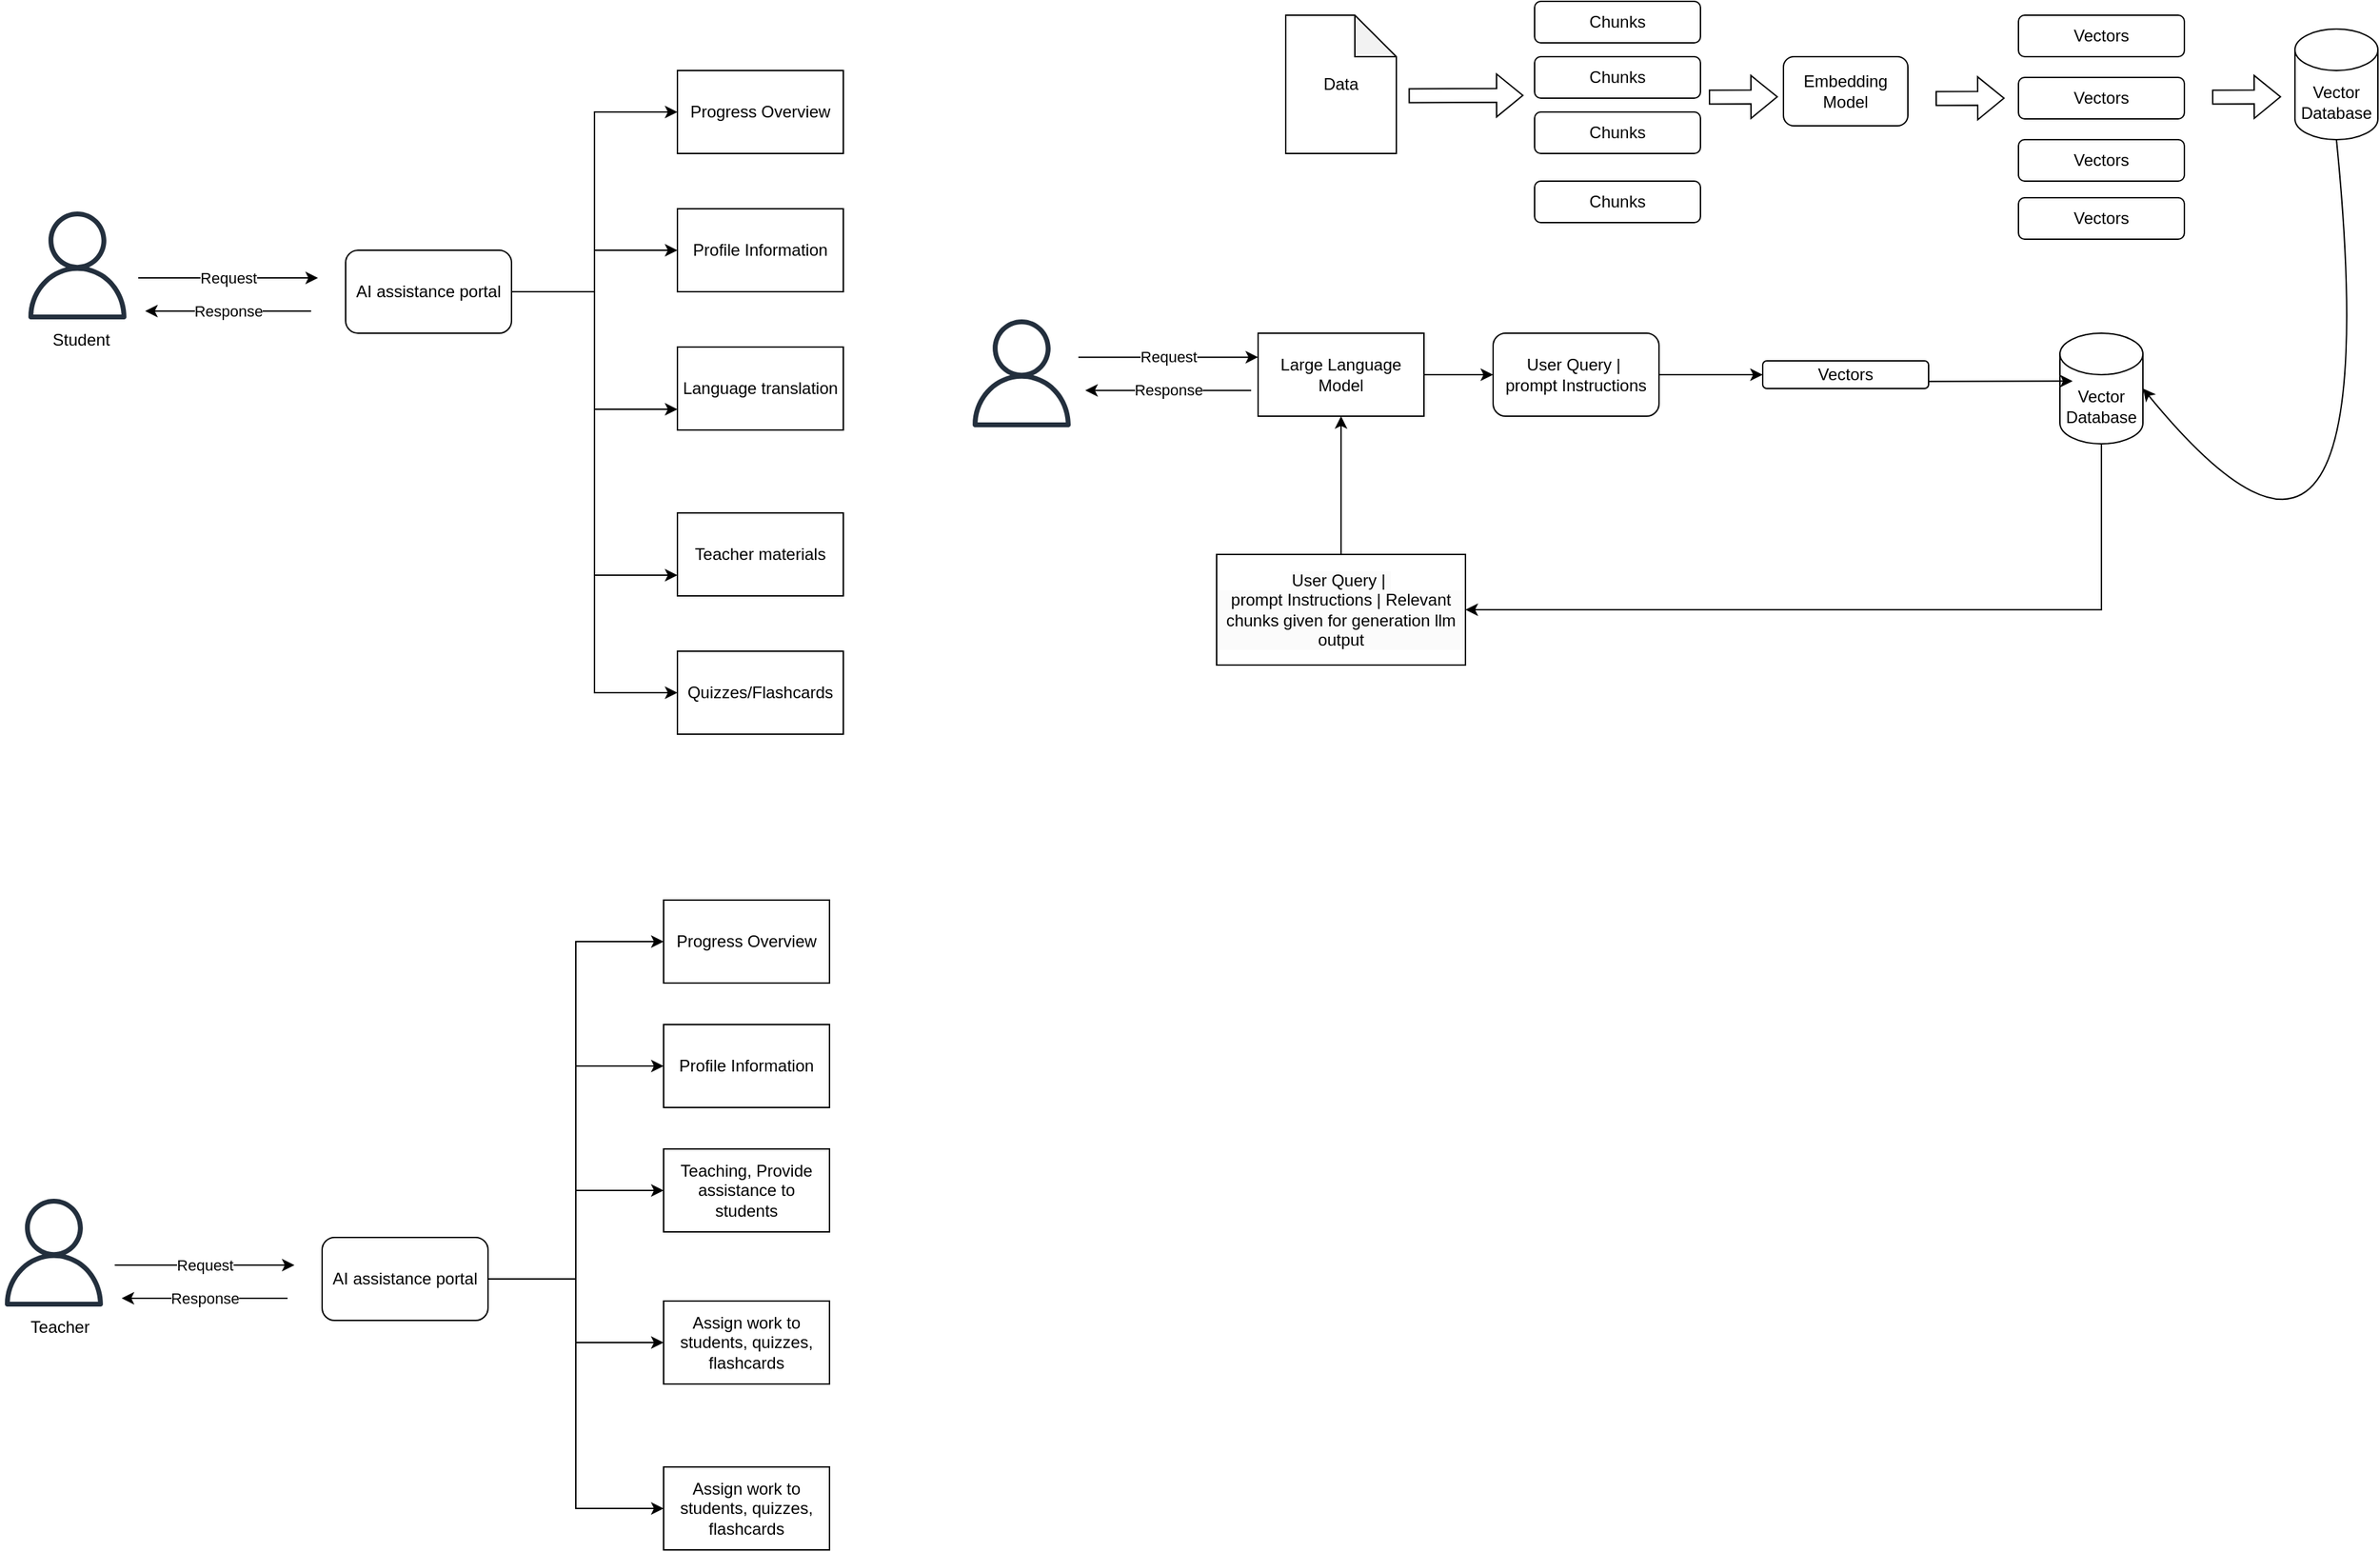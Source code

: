 <mxfile version="26.0.11">
  <diagram name="Page-1" id="fcHgZ_ExSzVl2j9sRVPm">
    <mxGraphModel dx="2570" dy="871" grid="1" gridSize="10" guides="1" tooltips="1" connect="1" arrows="1" fold="1" page="1" pageScale="1" pageWidth="850" pageHeight="1100" math="0" shadow="0">
      <root>
        <mxCell id="0" />
        <mxCell id="1" parent="0" />
        <mxCell id="MMwDp0h1D9uucDzODPKg-17" style="edgeStyle=orthogonalEdgeStyle;rounded=0;orthogonalLoop=1;jettySize=auto;html=1;entryX=0;entryY=0.5;entryDx=0;entryDy=0;" edge="1" parent="1" source="MMwDp0h1D9uucDzODPKg-7" target="MMwDp0h1D9uucDzODPKg-12">
          <mxGeometry relative="1" as="geometry" />
        </mxCell>
        <mxCell id="MMwDp0h1D9uucDzODPKg-18" style="edgeStyle=orthogonalEdgeStyle;rounded=0;orthogonalLoop=1;jettySize=auto;html=1;entryX=0;entryY=0.75;entryDx=0;entryDy=0;" edge="1" parent="1" source="MMwDp0h1D9uucDzODPKg-7" target="MMwDp0h1D9uucDzODPKg-13">
          <mxGeometry relative="1" as="geometry" />
        </mxCell>
        <mxCell id="MMwDp0h1D9uucDzODPKg-19" style="edgeStyle=orthogonalEdgeStyle;rounded=0;orthogonalLoop=1;jettySize=auto;html=1;entryX=0;entryY=0.75;entryDx=0;entryDy=0;" edge="1" parent="1" source="MMwDp0h1D9uucDzODPKg-7" target="MMwDp0h1D9uucDzODPKg-14">
          <mxGeometry relative="1" as="geometry" />
        </mxCell>
        <mxCell id="MMwDp0h1D9uucDzODPKg-20" style="edgeStyle=orthogonalEdgeStyle;rounded=0;orthogonalLoop=1;jettySize=auto;html=1;entryX=0;entryY=0.5;entryDx=0;entryDy=0;" edge="1" parent="1" source="MMwDp0h1D9uucDzODPKg-7" target="MMwDp0h1D9uucDzODPKg-15">
          <mxGeometry relative="1" as="geometry" />
        </mxCell>
        <mxCell id="MMwDp0h1D9uucDzODPKg-21" style="edgeStyle=orthogonalEdgeStyle;rounded=0;orthogonalLoop=1;jettySize=auto;html=1;entryX=0;entryY=0.5;entryDx=0;entryDy=0;" edge="1" parent="1" source="MMwDp0h1D9uucDzODPKg-7" target="MMwDp0h1D9uucDzODPKg-11">
          <mxGeometry relative="1" as="geometry" />
        </mxCell>
        <mxCell id="MMwDp0h1D9uucDzODPKg-7" value="AI assistance portal" style="rounded=1;whiteSpace=wrap;html=1;" vertex="1" parent="1">
          <mxGeometry x="50" y="290" width="120" height="60" as="geometry" />
        </mxCell>
        <mxCell id="MMwDp0h1D9uucDzODPKg-9" value="Request" style="endArrow=classic;html=1;rounded=0;" edge="1" parent="1">
          <mxGeometry width="50" height="50" relative="1" as="geometry">
            <mxPoint x="-100" y="310" as="sourcePoint" />
            <mxPoint x="30" y="310" as="targetPoint" />
          </mxGeometry>
        </mxCell>
        <mxCell id="MMwDp0h1D9uucDzODPKg-10" value="Response" style="endArrow=classic;html=1;rounded=0;" edge="1" parent="1">
          <mxGeometry width="50" height="50" relative="1" as="geometry">
            <mxPoint x="25" y="334" as="sourcePoint" />
            <mxPoint x="-95" y="334" as="targetPoint" />
          </mxGeometry>
        </mxCell>
        <mxCell id="MMwDp0h1D9uucDzODPKg-11" value="Progress Overview" style="rounded=0;whiteSpace=wrap;html=1;" vertex="1" parent="1">
          <mxGeometry x="290" y="160" width="120" height="60" as="geometry" />
        </mxCell>
        <mxCell id="MMwDp0h1D9uucDzODPKg-12" value="Profile Information" style="rounded=0;whiteSpace=wrap;html=1;" vertex="1" parent="1">
          <mxGeometry x="290" y="260" width="120" height="60" as="geometry" />
        </mxCell>
        <mxCell id="MMwDp0h1D9uucDzODPKg-13" value="Language translation" style="rounded=0;whiteSpace=wrap;html=1;" vertex="1" parent="1">
          <mxGeometry x="290" y="360" width="120" height="60" as="geometry" />
        </mxCell>
        <mxCell id="MMwDp0h1D9uucDzODPKg-14" value="Teacher materials" style="rounded=0;whiteSpace=wrap;html=1;" vertex="1" parent="1">
          <mxGeometry x="290" y="480" width="120" height="60" as="geometry" />
        </mxCell>
        <mxCell id="MMwDp0h1D9uucDzODPKg-15" value="Quizzes/Flashcards" style="rounded=0;whiteSpace=wrap;html=1;" vertex="1" parent="1">
          <mxGeometry x="290" y="580" width="120" height="60" as="geometry" />
        </mxCell>
        <mxCell id="MMwDp0h1D9uucDzODPKg-22" value="Student&amp;nbsp;" style="text;html=1;align=center;verticalAlign=middle;resizable=0;points=[];autosize=1;strokeColor=none;fillColor=none;" vertex="1" parent="1">
          <mxGeometry x="-175" y="340" width="70" height="30" as="geometry" />
        </mxCell>
        <mxCell id="MMwDp0h1D9uucDzODPKg-23" value="" style="sketch=0;outlineConnect=0;fontColor=#232F3E;gradientColor=none;fillColor=#232F3D;strokeColor=none;dashed=0;verticalLabelPosition=bottom;verticalAlign=top;align=center;html=1;fontSize=12;fontStyle=0;aspect=fixed;pointerEvents=1;shape=mxgraph.aws4.user;" vertex="1" parent="1">
          <mxGeometry x="-183" y="262" width="78" height="78" as="geometry" />
        </mxCell>
        <mxCell id="MMwDp0h1D9uucDzODPKg-40" style="edgeStyle=orthogonalEdgeStyle;rounded=0;orthogonalLoop=1;jettySize=auto;html=1;entryX=0;entryY=0.5;entryDx=0;entryDy=0;" edge="1" parent="1" source="MMwDp0h1D9uucDzODPKg-24" target="MMwDp0h1D9uucDzODPKg-29">
          <mxGeometry relative="1" as="geometry" />
        </mxCell>
        <mxCell id="MMwDp0h1D9uucDzODPKg-41" style="edgeStyle=orthogonalEdgeStyle;rounded=0;orthogonalLoop=1;jettySize=auto;html=1;entryX=0;entryY=0.5;entryDx=0;entryDy=0;" edge="1" parent="1" source="MMwDp0h1D9uucDzODPKg-24" target="MMwDp0h1D9uucDzODPKg-33">
          <mxGeometry relative="1" as="geometry" />
        </mxCell>
        <mxCell id="MMwDp0h1D9uucDzODPKg-42" style="edgeStyle=orthogonalEdgeStyle;rounded=0;orthogonalLoop=1;jettySize=auto;html=1;entryX=0;entryY=0.5;entryDx=0;entryDy=0;" edge="1" parent="1" source="MMwDp0h1D9uucDzODPKg-24" target="MMwDp0h1D9uucDzODPKg-32">
          <mxGeometry relative="1" as="geometry" />
        </mxCell>
        <mxCell id="MMwDp0h1D9uucDzODPKg-43" style="edgeStyle=orthogonalEdgeStyle;rounded=0;orthogonalLoop=1;jettySize=auto;html=1;entryX=0;entryY=0.5;entryDx=0;entryDy=0;" edge="1" parent="1" source="MMwDp0h1D9uucDzODPKg-24" target="MMwDp0h1D9uucDzODPKg-31">
          <mxGeometry relative="1" as="geometry" />
        </mxCell>
        <mxCell id="MMwDp0h1D9uucDzODPKg-44" style="edgeStyle=orthogonalEdgeStyle;rounded=0;orthogonalLoop=1;jettySize=auto;html=1;entryX=0;entryY=0.5;entryDx=0;entryDy=0;" edge="1" parent="1" source="MMwDp0h1D9uucDzODPKg-24" target="MMwDp0h1D9uucDzODPKg-30">
          <mxGeometry relative="1" as="geometry" />
        </mxCell>
        <mxCell id="MMwDp0h1D9uucDzODPKg-24" value="AI assistance portal" style="rounded=1;whiteSpace=wrap;html=1;" vertex="1" parent="1">
          <mxGeometry x="33" y="1004" width="120" height="60" as="geometry" />
        </mxCell>
        <mxCell id="MMwDp0h1D9uucDzODPKg-25" value="Request" style="endArrow=classic;html=1;rounded=0;" edge="1" parent="1">
          <mxGeometry width="50" height="50" relative="1" as="geometry">
            <mxPoint x="-117" y="1024" as="sourcePoint" />
            <mxPoint x="13" y="1024" as="targetPoint" />
          </mxGeometry>
        </mxCell>
        <mxCell id="MMwDp0h1D9uucDzODPKg-26" value="Response" style="endArrow=classic;html=1;rounded=0;" edge="1" parent="1">
          <mxGeometry width="50" height="50" relative="1" as="geometry">
            <mxPoint x="8" y="1048" as="sourcePoint" />
            <mxPoint x="-112" y="1048" as="targetPoint" />
          </mxGeometry>
        </mxCell>
        <mxCell id="MMwDp0h1D9uucDzODPKg-27" value="Teacher" style="text;html=1;align=center;verticalAlign=middle;resizable=0;points=[];autosize=1;strokeColor=none;fillColor=none;" vertex="1" parent="1">
          <mxGeometry x="-192" y="1054" width="70" height="30" as="geometry" />
        </mxCell>
        <mxCell id="MMwDp0h1D9uucDzODPKg-28" value="" style="sketch=0;outlineConnect=0;fontColor=#232F3E;gradientColor=none;fillColor=#232F3D;strokeColor=none;dashed=0;verticalLabelPosition=bottom;verticalAlign=top;align=center;html=1;fontSize=12;fontStyle=0;aspect=fixed;pointerEvents=1;shape=mxgraph.aws4.user;" vertex="1" parent="1">
          <mxGeometry x="-200" y="976" width="78" height="78" as="geometry" />
        </mxCell>
        <mxCell id="MMwDp0h1D9uucDzODPKg-29" value="Progress Overview" style="rounded=0;whiteSpace=wrap;html=1;" vertex="1" parent="1">
          <mxGeometry x="280" y="760" width="120" height="60" as="geometry" />
        </mxCell>
        <mxCell id="MMwDp0h1D9uucDzODPKg-30" value="Profile Information" style="rounded=0;whiteSpace=wrap;html=1;" vertex="1" parent="1">
          <mxGeometry x="280" y="850" width="120" height="60" as="geometry" />
        </mxCell>
        <mxCell id="MMwDp0h1D9uucDzODPKg-31" value="Teaching, Provide assistance to students" style="rounded=0;whiteSpace=wrap;html=1;" vertex="1" parent="1">
          <mxGeometry x="280" y="940" width="120" height="60" as="geometry" />
        </mxCell>
        <mxCell id="MMwDp0h1D9uucDzODPKg-32" value="Assign work to students, quizzes, flashcards" style="rounded=0;whiteSpace=wrap;html=1;" vertex="1" parent="1">
          <mxGeometry x="280" y="1050" width="120" height="60" as="geometry" />
        </mxCell>
        <mxCell id="MMwDp0h1D9uucDzODPKg-33" value="Assign work to students, quizzes, flashcards" style="rounded=0;whiteSpace=wrap;html=1;" vertex="1" parent="1">
          <mxGeometry x="280" y="1170" width="120" height="60" as="geometry" />
        </mxCell>
        <mxCell id="MMwDp0h1D9uucDzODPKg-45" value="Large Language Model" style="rounded=0;whiteSpace=wrap;html=1;" vertex="1" parent="1">
          <mxGeometry x="710" y="350" width="120" height="60" as="geometry" />
        </mxCell>
        <mxCell id="MMwDp0h1D9uucDzODPKg-48" value="Request" style="endArrow=classic;html=1;rounded=0;" edge="1" parent="1">
          <mxGeometry width="50" height="50" relative="1" as="geometry">
            <mxPoint x="580" y="367.33" as="sourcePoint" />
            <mxPoint x="710" y="367.33" as="targetPoint" />
          </mxGeometry>
        </mxCell>
        <mxCell id="MMwDp0h1D9uucDzODPKg-49" value="Response" style="endArrow=classic;html=1;rounded=0;" edge="1" parent="1">
          <mxGeometry width="50" height="50" relative="1" as="geometry">
            <mxPoint x="705" y="391.33" as="sourcePoint" />
            <mxPoint x="585" y="391.33" as="targetPoint" />
          </mxGeometry>
        </mxCell>
        <mxCell id="MMwDp0h1D9uucDzODPKg-76" value="" style="edgeStyle=orthogonalEdgeStyle;rounded=0;orthogonalLoop=1;jettySize=auto;html=1;exitX=0.5;exitY=1;exitDx=0;exitDy=0;exitPerimeter=0;entryX=1;entryY=0.5;entryDx=0;entryDy=0;" edge="1" parent="1" source="MMwDp0h1D9uucDzODPKg-50" target="MMwDp0h1D9uucDzODPKg-75">
          <mxGeometry relative="1" as="geometry">
            <mxPoint x="1310" y="510" as="sourcePoint" />
            <mxPoint x="900" y="640" as="targetPoint" />
          </mxGeometry>
        </mxCell>
        <mxCell id="MMwDp0h1D9uucDzODPKg-50" value="Vector Database" style="shape=cylinder3;whiteSpace=wrap;html=1;boundedLbl=1;backgroundOutline=1;size=15;" vertex="1" parent="1">
          <mxGeometry x="1290" y="350" width="60" height="80" as="geometry" />
        </mxCell>
        <mxCell id="MMwDp0h1D9uucDzODPKg-51" value="Data" style="shape=note;whiteSpace=wrap;html=1;backgroundOutline=1;darkOpacity=0.05;" vertex="1" parent="1">
          <mxGeometry x="730" y="120" width="80" height="100" as="geometry" />
        </mxCell>
        <mxCell id="MMwDp0h1D9uucDzODPKg-52" value="Chunks&lt;span style=&quot;color: rgba(0, 0, 0, 0); font-family: monospace; font-size: 0px; text-align: start; text-wrap-mode: nowrap;&quot;&gt;%3CmxGraphModel%3E%3Croot%3E%3CmxCell%20id%3D%220%22%2F%3E%3CmxCell%20id%3D%221%22%20parent%3D%220%22%2F%3E%3CmxCell%20id%3D%222%22%20value%3D%22Request%22%20style%3D%22endArrow%3Dclassic%3Bhtml%3D1%3Brounded%3D0%3B%22%20edge%3D%221%22%20parent%3D%221%22%3E%3CmxGeometry%20width%3D%2250%22%20height%3D%2250%22%20relative%3D%221%22%20as%3D%22geometry%22%3E%3CmxPoint%20x%3D%22-100%22%20y%3D%22310%22%20as%3D%22sourcePoint%22%2F%3E%3CmxPoint%20x%3D%2230%22%20y%3D%22310%22%20as%3D%22targetPoint%22%2F%3E%3C%2FmxGeometry%3E%3C%2FmxCell%3E%3CmxCell%20id%3D%223%22%20value%3D%22Response%22%20style%3D%22endArrow%3Dclassic%3Bhtml%3D1%3Brounded%3D0%3B%22%20edge%3D%221%22%20parent%3D%221%22%3E%3CmxGeometry%20width%3D%2250%22%20height%3D%2250%22%20relative%3D%221%22%20as%3D%22geometry%22%3E%3CmxPoint%20x%3D%2225%22%20y%3D%22334%22%20as%3D%22sourcePoint%22%2F%3E%3CmxPoint%20x%3D%22-95%22%20y%3D%22334%22%20as%3D%22targetPoint%22%2F%3E%3C%2FmxGeometry%3E%3C%2FmxCell%3E%3C%2Froot%3E%3C%2FmxGraphModel%3E&lt;/span&gt;" style="rounded=1;whiteSpace=wrap;html=1;" vertex="1" parent="1">
          <mxGeometry x="910" y="110" width="120" height="30" as="geometry" />
        </mxCell>
        <mxCell id="MMwDp0h1D9uucDzODPKg-53" value="Chunks&lt;span style=&quot;color: rgba(0, 0, 0, 0); font-family: monospace; font-size: 0px; text-align: start; text-wrap-mode: nowrap;&quot;&gt;%3CmxGraphModel%3E%3Croot%3E%3CmxCell%20id%3D%220%22%2F%3E%3CmxCell%20id%3D%221%22%20parent%3D%220%22%2F%3E%3CmxCell%20id%3D%222%22%20value%3D%22Request%22%20style%3D%22endArrow%3Dclassic%3Bhtml%3D1%3Brounded%3D0%3B%22%20edge%3D%221%22%20parent%3D%221%22%3E%3CmxGeometry%20width%3D%2250%22%20height%3D%2250%22%20relative%3D%221%22%20as%3D%22geometry%22%3E%3CmxPoint%20x%3D%22-100%22%20y%3D%22310%22%20as%3D%22sourcePoint%22%2F%3E%3CmxPoint%20x%3D%2230%22%20y%3D%22310%22%20as%3D%22targetPoint%22%2F%3E%3C%2FmxGeometry%3E%3C%2FmxCell%3E%3CmxCell%20id%3D%223%22%20value%3D%22Response%22%20style%3D%22endArrow%3Dclassic%3Bhtml%3D1%3Brounded%3D0%3B%22%20edge%3D%221%22%20parent%3D%221%22%3E%3CmxGeometry%20width%3D%2250%22%20height%3D%2250%22%20relative%3D%221%22%20as%3D%22geometry%22%3E%3CmxPoint%20x%3D%2225%22%20y%3D%22334%22%20as%3D%22sourcePoint%22%2F%3E%3CmxPoint%20x%3D%22-95%22%20y%3D%22334%22%20as%3D%22targetPoint%22%2F%3E%3C%2FmxGeometry%3E%3C%2FmxCell%3E%3C%2Froot%3E%3C%2FmxGraphModel%3E&lt;/span&gt;" style="rounded=1;whiteSpace=wrap;html=1;" vertex="1" parent="1">
          <mxGeometry x="910" y="150" width="120" height="30" as="geometry" />
        </mxCell>
        <mxCell id="MMwDp0h1D9uucDzODPKg-54" value="Chunks&lt;span style=&quot;color: rgba(0, 0, 0, 0); font-family: monospace; font-size: 0px; text-align: start; text-wrap-mode: nowrap;&quot;&gt;%3CmxGraphModel%3E%3Croot%3E%3CmxCell%20id%3D%220%22%2F%3E%3CmxCell%20id%3D%221%22%20parent%3D%220%22%2F%3E%3CmxCell%20id%3D%222%22%20value%3D%22Request%22%20style%3D%22endArrow%3Dclassic%3Bhtml%3D1%3Brounded%3D0%3B%22%20edge%3D%221%22%20parent%3D%221%22%3E%3CmxGeometry%20width%3D%2250%22%20height%3D%2250%22%20relative%3D%221%22%20as%3D%22geometry%22%3E%3CmxPoint%20x%3D%22-100%22%20y%3D%22310%22%20as%3D%22sourcePoint%22%2F%3E%3CmxPoint%20x%3D%2230%22%20y%3D%22310%22%20as%3D%22targetPoint%22%2F%3E%3C%2FmxGeometry%3E%3C%2FmxCell%3E%3CmxCell%20id%3D%223%22%20value%3D%22Response%22%20style%3D%22endArrow%3Dclassic%3Bhtml%3D1%3Brounded%3D0%3B%22%20edge%3D%221%22%20parent%3D%221%22%3E%3CmxGeometry%20width%3D%2250%22%20height%3D%2250%22%20relative%3D%221%22%20as%3D%22geometry%22%3E%3CmxPoint%20x%3D%2225%22%20y%3D%22334%22%20as%3D%22sourcePoint%22%2F%3E%3CmxPoint%20x%3D%22-95%22%20y%3D%22334%22%20as%3D%22targetPoint%22%2F%3E%3C%2FmxGeometry%3E%3C%2FmxCell%3E%3C%2Froot%3E%3C%2FmxGraphModel%3E&lt;/span&gt;" style="rounded=1;whiteSpace=wrap;html=1;" vertex="1" parent="1">
          <mxGeometry x="910" y="190" width="120" height="30" as="geometry" />
        </mxCell>
        <mxCell id="MMwDp0h1D9uucDzODPKg-55" value="Vectors" style="rounded=1;whiteSpace=wrap;html=1;" vertex="1" parent="1">
          <mxGeometry x="1260" y="120" width="120" height="30" as="geometry" />
        </mxCell>
        <mxCell id="MMwDp0h1D9uucDzODPKg-57" value="" style="shape=flexArrow;endArrow=classic;html=1;rounded=0;exitX=1.085;exitY=0.582;exitDx=0;exitDy=0;exitPerimeter=0;" edge="1" parent="1">
          <mxGeometry width="50" height="50" relative="1" as="geometry">
            <mxPoint x="818.8" y="178.2" as="sourcePoint" />
            <mxPoint x="902" y="178" as="targetPoint" />
          </mxGeometry>
        </mxCell>
        <mxCell id="MMwDp0h1D9uucDzODPKg-58" value="Embedding Model" style="rounded=1;whiteSpace=wrap;html=1;" vertex="1" parent="1">
          <mxGeometry x="1090" y="150" width="90" height="50" as="geometry" />
        </mxCell>
        <mxCell id="MMwDp0h1D9uucDzODPKg-59" value="Vector Database" style="shape=cylinder3;whiteSpace=wrap;html=1;boundedLbl=1;backgroundOutline=1;size=15;" vertex="1" parent="1">
          <mxGeometry x="1460" y="130" width="60" height="80" as="geometry" />
        </mxCell>
        <mxCell id="MMwDp0h1D9uucDzODPKg-60" value="Vectors" style="rounded=1;whiteSpace=wrap;html=1;" vertex="1" parent="1">
          <mxGeometry x="1260" y="165" width="120" height="30" as="geometry" />
        </mxCell>
        <mxCell id="MMwDp0h1D9uucDzODPKg-61" value="Vectors" style="rounded=1;whiteSpace=wrap;html=1;" vertex="1" parent="1">
          <mxGeometry x="1260" y="210" width="120" height="30" as="geometry" />
        </mxCell>
        <mxCell id="MMwDp0h1D9uucDzODPKg-62" value="Vectors" style="rounded=1;whiteSpace=wrap;html=1;" vertex="1" parent="1">
          <mxGeometry x="1260" y="252" width="120" height="30" as="geometry" />
        </mxCell>
        <mxCell id="MMwDp0h1D9uucDzODPKg-63" value="Chunks&lt;span style=&quot;color: rgba(0, 0, 0, 0); font-family: monospace; font-size: 0px; text-align: start; text-wrap-mode: nowrap;&quot;&gt;%3CmxGraphModel%3E%3Croot%3E%3CmxCell%20id%3D%220%22%2F%3E%3CmxCell%20id%3D%221%22%20parent%3D%220%22%2F%3E%3CmxCell%20id%3D%222%22%20value%3D%22Request%22%20style%3D%22endArrow%3Dclassic%3Bhtml%3D1%3Brounded%3D0%3B%22%20edge%3D%221%22%20parent%3D%221%22%3E%3CmxGeometry%20width%3D%2250%22%20height%3D%2250%22%20relative%3D%221%22%20as%3D%22geometry%22%3E%3CmxPoint%20x%3D%22-100%22%20y%3D%22310%22%20as%3D%22sourcePoint%22%2F%3E%3CmxPoint%20x%3D%2230%22%20y%3D%22310%22%20as%3D%22targetPoint%22%2F%3E%3C%2FmxGeometry%3E%3C%2FmxCell%3E%3CmxCell%20id%3D%223%22%20value%3D%22Response%22%20style%3D%22endArrow%3Dclassic%3Bhtml%3D1%3Brounded%3D0%3B%22%20edge%3D%221%22%20parent%3D%221%22%3E%3CmxGeometry%20width%3D%2250%22%20height%3D%2250%22%20relative%3D%221%22%20as%3D%22geometry%22%3E%3CmxPoint%20x%3D%2225%22%20y%3D%22334%22%20as%3D%22sourcePoint%22%2F%3E%3CmxPoint%20x%3D%22-95%22%20y%3D%22334%22%20as%3D%22targetPoint%22%2F%3E%3C%2FmxGeometry%3E%3C%2FmxCell%3E%3C%2Froot%3E%3C%2FmxGraphModel%3E&lt;/span&gt;" style="rounded=1;whiteSpace=wrap;html=1;" vertex="1" parent="1">
          <mxGeometry x="910" y="240" width="120" height="30" as="geometry" />
        </mxCell>
        <mxCell id="MMwDp0h1D9uucDzODPKg-65" value="" style="curved=1;endArrow=classic;html=1;rounded=0;exitX=0.5;exitY=1;exitDx=0;exitDy=0;exitPerimeter=0;entryX=1;entryY=0.5;entryDx=0;entryDy=0;entryPerimeter=0;" edge="1" parent="1" source="MMwDp0h1D9uucDzODPKg-59" target="MMwDp0h1D9uucDzODPKg-50">
          <mxGeometry width="50" height="50" relative="1" as="geometry">
            <mxPoint x="900" y="440" as="sourcePoint" />
            <mxPoint x="1460" y="340" as="targetPoint" />
            <Array as="points">
              <mxPoint x="1530" y="610" />
            </Array>
          </mxGeometry>
        </mxCell>
        <mxCell id="MMwDp0h1D9uucDzODPKg-66" value="" style="shape=flexArrow;endArrow=classic;html=1;rounded=0;exitX=1.085;exitY=0.582;exitDx=0;exitDy=0;exitPerimeter=0;" edge="1" parent="1">
          <mxGeometry width="50" height="50" relative="1" as="geometry">
            <mxPoint x="1036.0" y="179.2" as="sourcePoint" />
            <mxPoint x="1086" y="179" as="targetPoint" />
          </mxGeometry>
        </mxCell>
        <mxCell id="MMwDp0h1D9uucDzODPKg-68" value="" style="shape=flexArrow;endArrow=classic;html=1;rounded=0;exitX=1.085;exitY=0.582;exitDx=0;exitDy=0;exitPerimeter=0;" edge="1" parent="1">
          <mxGeometry width="50" height="50" relative="1" as="geometry">
            <mxPoint x="1200.0" y="180.2" as="sourcePoint" />
            <mxPoint x="1250" y="180" as="targetPoint" />
          </mxGeometry>
        </mxCell>
        <mxCell id="MMwDp0h1D9uucDzODPKg-69" value="" style="shape=flexArrow;endArrow=classic;html=1;rounded=0;exitX=1.085;exitY=0.582;exitDx=0;exitDy=0;exitPerimeter=0;" edge="1" parent="1">
          <mxGeometry width="50" height="50" relative="1" as="geometry">
            <mxPoint x="1400.0" y="179.2" as="sourcePoint" />
            <mxPoint x="1450" y="179" as="targetPoint" />
          </mxGeometry>
        </mxCell>
        <mxCell id="MMwDp0h1D9uucDzODPKg-79" value="" style="edgeStyle=orthogonalEdgeStyle;rounded=0;orthogonalLoop=1;jettySize=auto;html=1;" edge="1" parent="1" source="MMwDp0h1D9uucDzODPKg-71" target="MMwDp0h1D9uucDzODPKg-78">
          <mxGeometry relative="1" as="geometry" />
        </mxCell>
        <mxCell id="MMwDp0h1D9uucDzODPKg-71" value="User Query |&amp;nbsp;&lt;div&gt;prompt Instructions&lt;/div&gt;" style="rounded=1;whiteSpace=wrap;html=1;" vertex="1" parent="1">
          <mxGeometry x="880" y="350" width="120" height="60" as="geometry" />
        </mxCell>
        <mxCell id="MMwDp0h1D9uucDzODPKg-72" value="" style="endArrow=classic;html=1;rounded=0;exitX=1;exitY=0.5;exitDx=0;exitDy=0;entryX=0;entryY=0.5;entryDx=0;entryDy=0;" edge="1" parent="1" source="MMwDp0h1D9uucDzODPKg-45" target="MMwDp0h1D9uucDzODPKg-71">
          <mxGeometry width="50" height="50" relative="1" as="geometry">
            <mxPoint x="900" y="420" as="sourcePoint" />
            <mxPoint x="950" y="370" as="targetPoint" />
          </mxGeometry>
        </mxCell>
        <mxCell id="MMwDp0h1D9uucDzODPKg-74" value="" style="endArrow=classic;html=1;rounded=0;entryX=0.153;entryY=0.433;entryDx=0;entryDy=0;entryPerimeter=0;" edge="1" parent="1" target="MMwDp0h1D9uucDzODPKg-50">
          <mxGeometry width="50" height="50" relative="1" as="geometry">
            <mxPoint x="1170" y="385" as="sourcePoint" />
            <mxPoint x="1130" y="379.5" as="targetPoint" />
          </mxGeometry>
        </mxCell>
        <mxCell id="MMwDp0h1D9uucDzODPKg-77" value="" style="edgeStyle=orthogonalEdgeStyle;rounded=0;orthogonalLoop=1;jettySize=auto;html=1;" edge="1" parent="1" source="MMwDp0h1D9uucDzODPKg-75" target="MMwDp0h1D9uucDzODPKg-45">
          <mxGeometry relative="1" as="geometry" />
        </mxCell>
        <mxCell id="MMwDp0h1D9uucDzODPKg-75" value="&lt;span style=&quot;color: rgb(0, 0, 0); font-family: Helvetica; font-size: 12px; font-style: normal; font-variant-ligatures: normal; font-variant-caps: normal; font-weight: 400; letter-spacing: normal; orphans: 2; text-align: center; text-indent: 0px; text-transform: none; widows: 2; word-spacing: 0px; -webkit-text-stroke-width: 0px; white-space: normal; background-color: rgb(251, 251, 251); text-decoration-thickness: initial; text-decoration-style: initial; text-decoration-color: initial; float: none; display: inline !important;&quot;&gt;User Query |&amp;nbsp;&lt;/span&gt;&lt;div style=&quot;forced-color-adjust: none; color: rgb(0, 0, 0); font-family: Helvetica; font-size: 12px; font-style: normal; font-variant-ligatures: normal; font-variant-caps: normal; font-weight: 400; letter-spacing: normal; orphans: 2; text-align: center; text-indent: 0px; text-transform: none; widows: 2; word-spacing: 0px; -webkit-text-stroke-width: 0px; white-space: normal; background-color: rgb(251, 251, 251); text-decoration-thickness: initial; text-decoration-style: initial; text-decoration-color: initial;&quot;&gt;prompt Instructions | Relevant chunks given for generation llm output&lt;/div&gt;" style="whiteSpace=wrap;html=1;" vertex="1" parent="1">
          <mxGeometry x="680" y="510" width="180" height="80" as="geometry" />
        </mxCell>
        <mxCell id="MMwDp0h1D9uucDzODPKg-78" value="Vectors" style="rounded=1;whiteSpace=wrap;html=1;" vertex="1" parent="1">
          <mxGeometry x="1075" y="370" width="120" height="20" as="geometry" />
        </mxCell>
        <mxCell id="MMwDp0h1D9uucDzODPKg-80" value="" style="sketch=0;outlineConnect=0;fontColor=#232F3E;gradientColor=none;fillColor=#232F3D;strokeColor=none;dashed=0;verticalLabelPosition=bottom;verticalAlign=top;align=center;html=1;fontSize=12;fontStyle=0;aspect=fixed;pointerEvents=1;shape=mxgraph.aws4.user;" vertex="1" parent="1">
          <mxGeometry x="500" y="340" width="78" height="78" as="geometry" />
        </mxCell>
      </root>
    </mxGraphModel>
  </diagram>
</mxfile>
